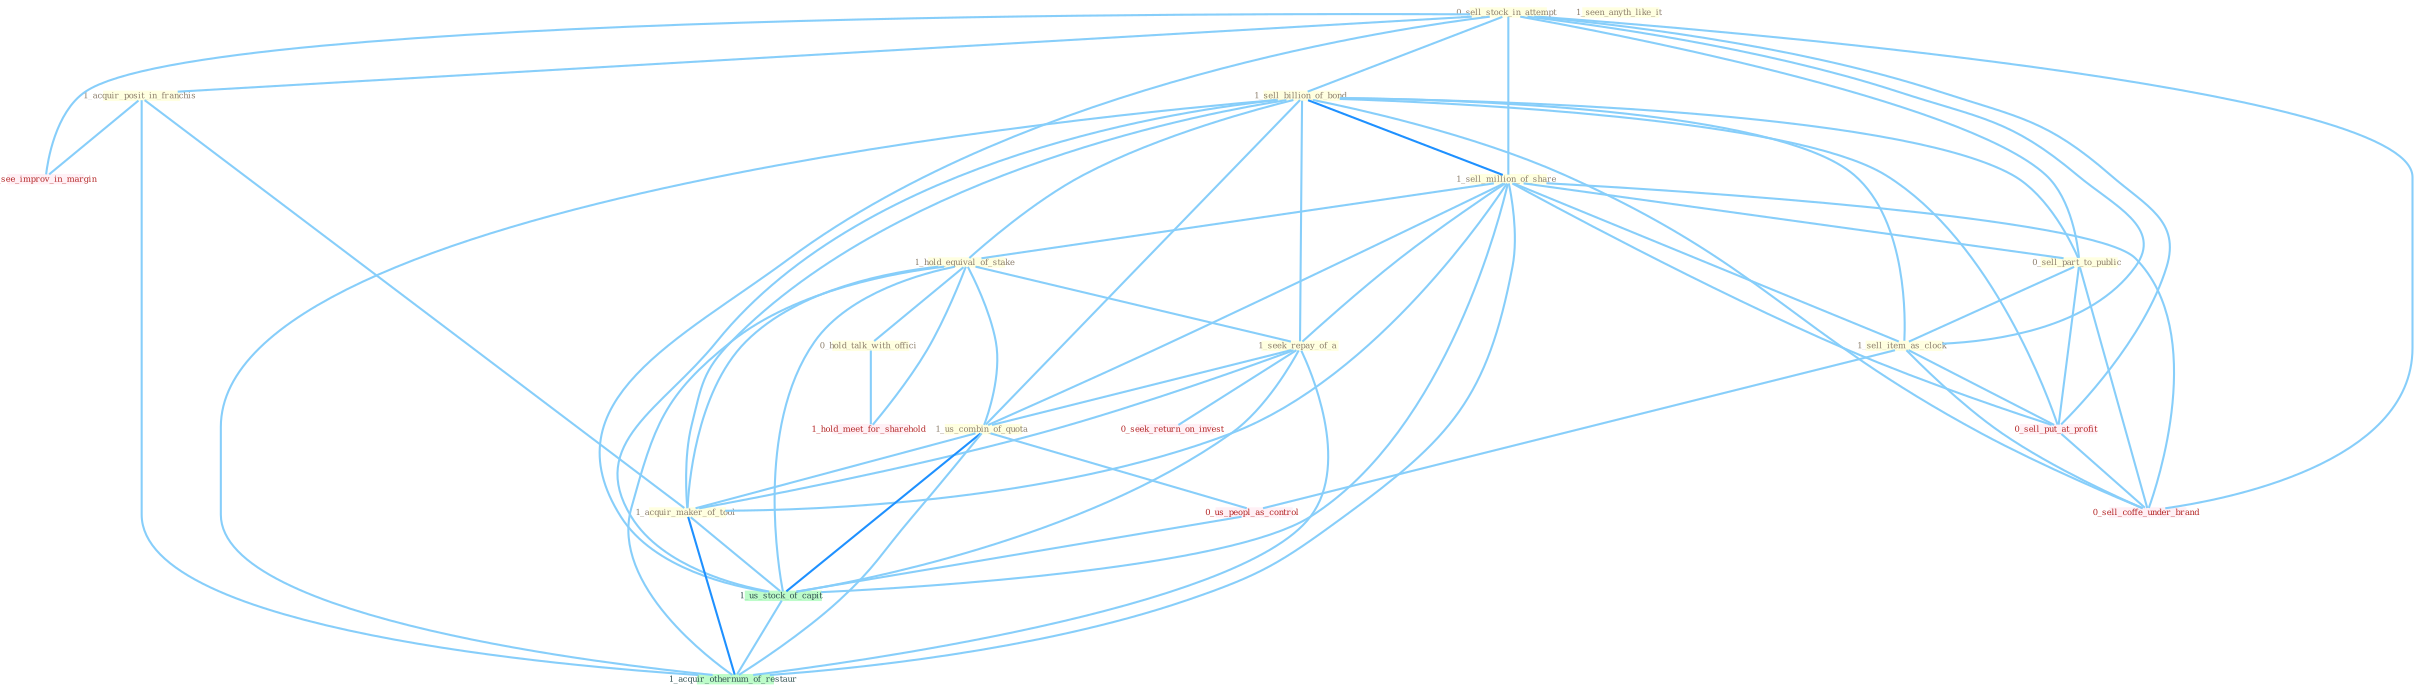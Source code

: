 Graph G{ 
    node
    [shape=polygon,style=filled,width=.5,height=.06,color="#BDFCC9",fixedsize=true,fontsize=4,
    fontcolor="#2f4f4f"];
    {node
    [color="#ffffe0", fontcolor="#8b7d6b"] "0_sell_stock_in_attempt " "1_sell_billion_of_bond " "1_seen_anyth_like_it " "1_sell_million_of_share " "1_acquir_posit_in_franchis " "0_sell_part_to_public " "1_hold_equival_of_stake " "1_seek_repay_of_a " "1_sell_item_as_clock " "0_hold_talk_with_offici " "1_us_combin_of_quota " "1_acquir_maker_of_tool "}
{node [color="#fff0f5", fontcolor="#b22222"] "0_us_peopl_as_control " "0_sell_put_at_profit " "0_seek_return_on_invest " "1_see_improv_in_margin " "0_sell_coffe_under_brand " "1_hold_meet_for_sharehold "}
edge [color="#B0E2FF"];

	"0_sell_stock_in_attempt " -- "1_sell_billion_of_bond " [w="1", color="#87cefa" ];
	"0_sell_stock_in_attempt " -- "1_sell_million_of_share " [w="1", color="#87cefa" ];
	"0_sell_stock_in_attempt " -- "1_acquir_posit_in_franchis " [w="1", color="#87cefa" ];
	"0_sell_stock_in_attempt " -- "0_sell_part_to_public " [w="1", color="#87cefa" ];
	"0_sell_stock_in_attempt " -- "1_sell_item_as_clock " [w="1", color="#87cefa" ];
	"0_sell_stock_in_attempt " -- "0_sell_put_at_profit " [w="1", color="#87cefa" ];
	"0_sell_stock_in_attempt " -- "1_us_stock_of_capit " [w="1", color="#87cefa" ];
	"0_sell_stock_in_attempt " -- "1_see_improv_in_margin " [w="1", color="#87cefa" ];
	"0_sell_stock_in_attempt " -- "0_sell_coffe_under_brand " [w="1", color="#87cefa" ];
	"1_sell_billion_of_bond " -- "1_sell_million_of_share " [w="2", color="#1e90ff" , len=0.8];
	"1_sell_billion_of_bond " -- "0_sell_part_to_public " [w="1", color="#87cefa" ];
	"1_sell_billion_of_bond " -- "1_hold_equival_of_stake " [w="1", color="#87cefa" ];
	"1_sell_billion_of_bond " -- "1_seek_repay_of_a " [w="1", color="#87cefa" ];
	"1_sell_billion_of_bond " -- "1_sell_item_as_clock " [w="1", color="#87cefa" ];
	"1_sell_billion_of_bond " -- "1_us_combin_of_quota " [w="1", color="#87cefa" ];
	"1_sell_billion_of_bond " -- "1_acquir_maker_of_tool " [w="1", color="#87cefa" ];
	"1_sell_billion_of_bond " -- "0_sell_put_at_profit " [w="1", color="#87cefa" ];
	"1_sell_billion_of_bond " -- "1_us_stock_of_capit " [w="1", color="#87cefa" ];
	"1_sell_billion_of_bond " -- "0_sell_coffe_under_brand " [w="1", color="#87cefa" ];
	"1_sell_billion_of_bond " -- "1_acquir_othernum_of_restaur " [w="1", color="#87cefa" ];
	"1_sell_million_of_share " -- "0_sell_part_to_public " [w="1", color="#87cefa" ];
	"1_sell_million_of_share " -- "1_hold_equival_of_stake " [w="1", color="#87cefa" ];
	"1_sell_million_of_share " -- "1_seek_repay_of_a " [w="1", color="#87cefa" ];
	"1_sell_million_of_share " -- "1_sell_item_as_clock " [w="1", color="#87cefa" ];
	"1_sell_million_of_share " -- "1_us_combin_of_quota " [w="1", color="#87cefa" ];
	"1_sell_million_of_share " -- "1_acquir_maker_of_tool " [w="1", color="#87cefa" ];
	"1_sell_million_of_share " -- "0_sell_put_at_profit " [w="1", color="#87cefa" ];
	"1_sell_million_of_share " -- "1_us_stock_of_capit " [w="1", color="#87cefa" ];
	"1_sell_million_of_share " -- "0_sell_coffe_under_brand " [w="1", color="#87cefa" ];
	"1_sell_million_of_share " -- "1_acquir_othernum_of_restaur " [w="1", color="#87cefa" ];
	"1_acquir_posit_in_franchis " -- "1_acquir_maker_of_tool " [w="1", color="#87cefa" ];
	"1_acquir_posit_in_franchis " -- "1_see_improv_in_margin " [w="1", color="#87cefa" ];
	"1_acquir_posit_in_franchis " -- "1_acquir_othernum_of_restaur " [w="1", color="#87cefa" ];
	"0_sell_part_to_public " -- "1_sell_item_as_clock " [w="1", color="#87cefa" ];
	"0_sell_part_to_public " -- "0_sell_put_at_profit " [w="1", color="#87cefa" ];
	"0_sell_part_to_public " -- "0_sell_coffe_under_brand " [w="1", color="#87cefa" ];
	"1_hold_equival_of_stake " -- "1_seek_repay_of_a " [w="1", color="#87cefa" ];
	"1_hold_equival_of_stake " -- "0_hold_talk_with_offici " [w="1", color="#87cefa" ];
	"1_hold_equival_of_stake " -- "1_us_combin_of_quota " [w="1", color="#87cefa" ];
	"1_hold_equival_of_stake " -- "1_acquir_maker_of_tool " [w="1", color="#87cefa" ];
	"1_hold_equival_of_stake " -- "1_us_stock_of_capit " [w="1", color="#87cefa" ];
	"1_hold_equival_of_stake " -- "1_hold_meet_for_sharehold " [w="1", color="#87cefa" ];
	"1_hold_equival_of_stake " -- "1_acquir_othernum_of_restaur " [w="1", color="#87cefa" ];
	"1_seek_repay_of_a " -- "1_us_combin_of_quota " [w="1", color="#87cefa" ];
	"1_seek_repay_of_a " -- "1_acquir_maker_of_tool " [w="1", color="#87cefa" ];
	"1_seek_repay_of_a " -- "0_seek_return_on_invest " [w="1", color="#87cefa" ];
	"1_seek_repay_of_a " -- "1_us_stock_of_capit " [w="1", color="#87cefa" ];
	"1_seek_repay_of_a " -- "1_acquir_othernum_of_restaur " [w="1", color="#87cefa" ];
	"1_sell_item_as_clock " -- "0_us_peopl_as_control " [w="1", color="#87cefa" ];
	"1_sell_item_as_clock " -- "0_sell_put_at_profit " [w="1", color="#87cefa" ];
	"1_sell_item_as_clock " -- "0_sell_coffe_under_brand " [w="1", color="#87cefa" ];
	"0_hold_talk_with_offici " -- "1_hold_meet_for_sharehold " [w="1", color="#87cefa" ];
	"1_us_combin_of_quota " -- "1_acquir_maker_of_tool " [w="1", color="#87cefa" ];
	"1_us_combin_of_quota " -- "0_us_peopl_as_control " [w="1", color="#87cefa" ];
	"1_us_combin_of_quota " -- "1_us_stock_of_capit " [w="2", color="#1e90ff" , len=0.8];
	"1_us_combin_of_quota " -- "1_acquir_othernum_of_restaur " [w="1", color="#87cefa" ];
	"1_acquir_maker_of_tool " -- "1_us_stock_of_capit " [w="1", color="#87cefa" ];
	"1_acquir_maker_of_tool " -- "1_acquir_othernum_of_restaur " [w="2", color="#1e90ff" , len=0.8];
	"0_us_peopl_as_control " -- "1_us_stock_of_capit " [w="1", color="#87cefa" ];
	"0_sell_put_at_profit " -- "0_sell_coffe_under_brand " [w="1", color="#87cefa" ];
	"1_us_stock_of_capit " -- "1_acquir_othernum_of_restaur " [w="1", color="#87cefa" ];
}
